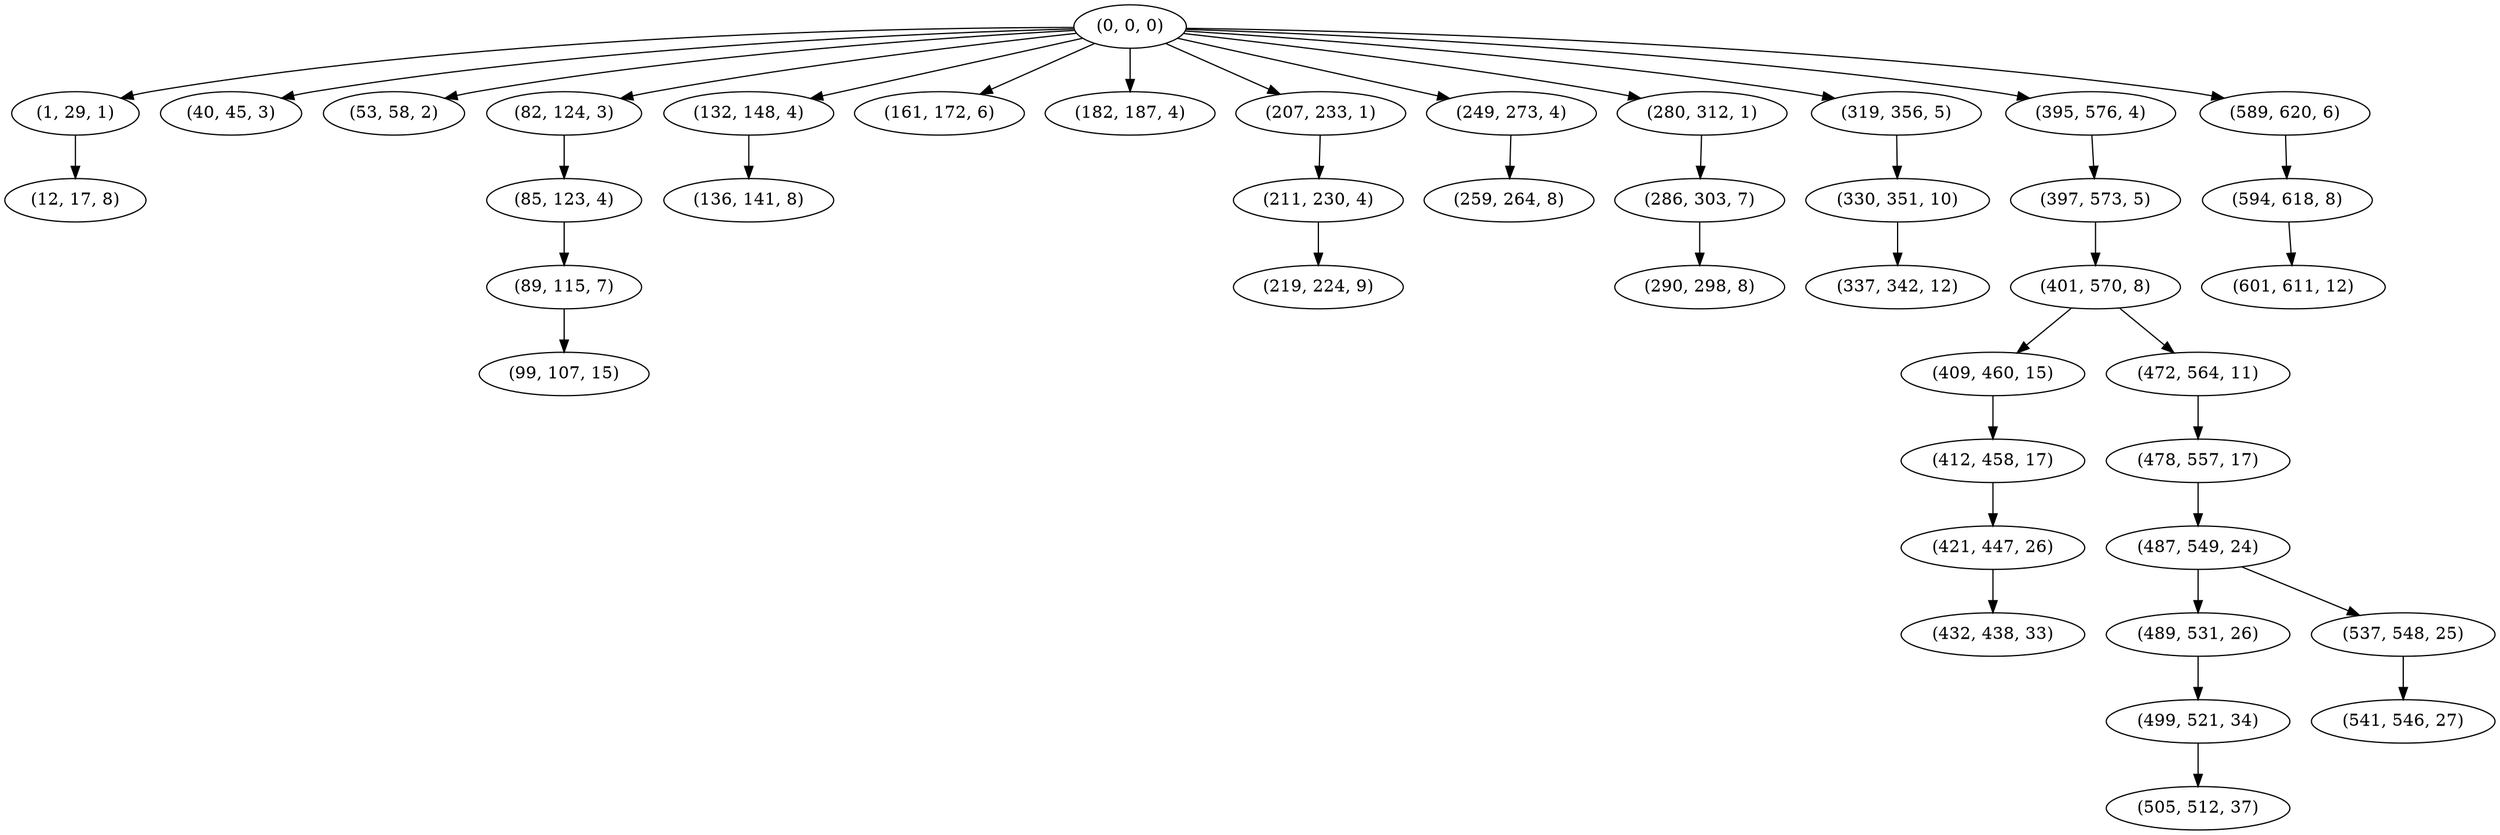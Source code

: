 digraph tree {
    "(0, 0, 0)";
    "(1, 29, 1)";
    "(12, 17, 8)";
    "(40, 45, 3)";
    "(53, 58, 2)";
    "(82, 124, 3)";
    "(85, 123, 4)";
    "(89, 115, 7)";
    "(99, 107, 15)";
    "(132, 148, 4)";
    "(136, 141, 8)";
    "(161, 172, 6)";
    "(182, 187, 4)";
    "(207, 233, 1)";
    "(211, 230, 4)";
    "(219, 224, 9)";
    "(249, 273, 4)";
    "(259, 264, 8)";
    "(280, 312, 1)";
    "(286, 303, 7)";
    "(290, 298, 8)";
    "(319, 356, 5)";
    "(330, 351, 10)";
    "(337, 342, 12)";
    "(395, 576, 4)";
    "(397, 573, 5)";
    "(401, 570, 8)";
    "(409, 460, 15)";
    "(412, 458, 17)";
    "(421, 447, 26)";
    "(432, 438, 33)";
    "(472, 564, 11)";
    "(478, 557, 17)";
    "(487, 549, 24)";
    "(489, 531, 26)";
    "(499, 521, 34)";
    "(505, 512, 37)";
    "(537, 548, 25)";
    "(541, 546, 27)";
    "(589, 620, 6)";
    "(594, 618, 8)";
    "(601, 611, 12)";
    "(0, 0, 0)" -> "(1, 29, 1)";
    "(0, 0, 0)" -> "(40, 45, 3)";
    "(0, 0, 0)" -> "(53, 58, 2)";
    "(0, 0, 0)" -> "(82, 124, 3)";
    "(0, 0, 0)" -> "(132, 148, 4)";
    "(0, 0, 0)" -> "(161, 172, 6)";
    "(0, 0, 0)" -> "(182, 187, 4)";
    "(0, 0, 0)" -> "(207, 233, 1)";
    "(0, 0, 0)" -> "(249, 273, 4)";
    "(0, 0, 0)" -> "(280, 312, 1)";
    "(0, 0, 0)" -> "(319, 356, 5)";
    "(0, 0, 0)" -> "(395, 576, 4)";
    "(0, 0, 0)" -> "(589, 620, 6)";
    "(1, 29, 1)" -> "(12, 17, 8)";
    "(82, 124, 3)" -> "(85, 123, 4)";
    "(85, 123, 4)" -> "(89, 115, 7)";
    "(89, 115, 7)" -> "(99, 107, 15)";
    "(132, 148, 4)" -> "(136, 141, 8)";
    "(207, 233, 1)" -> "(211, 230, 4)";
    "(211, 230, 4)" -> "(219, 224, 9)";
    "(249, 273, 4)" -> "(259, 264, 8)";
    "(280, 312, 1)" -> "(286, 303, 7)";
    "(286, 303, 7)" -> "(290, 298, 8)";
    "(319, 356, 5)" -> "(330, 351, 10)";
    "(330, 351, 10)" -> "(337, 342, 12)";
    "(395, 576, 4)" -> "(397, 573, 5)";
    "(397, 573, 5)" -> "(401, 570, 8)";
    "(401, 570, 8)" -> "(409, 460, 15)";
    "(401, 570, 8)" -> "(472, 564, 11)";
    "(409, 460, 15)" -> "(412, 458, 17)";
    "(412, 458, 17)" -> "(421, 447, 26)";
    "(421, 447, 26)" -> "(432, 438, 33)";
    "(472, 564, 11)" -> "(478, 557, 17)";
    "(478, 557, 17)" -> "(487, 549, 24)";
    "(487, 549, 24)" -> "(489, 531, 26)";
    "(487, 549, 24)" -> "(537, 548, 25)";
    "(489, 531, 26)" -> "(499, 521, 34)";
    "(499, 521, 34)" -> "(505, 512, 37)";
    "(537, 548, 25)" -> "(541, 546, 27)";
    "(589, 620, 6)" -> "(594, 618, 8)";
    "(594, 618, 8)" -> "(601, 611, 12)";
}
